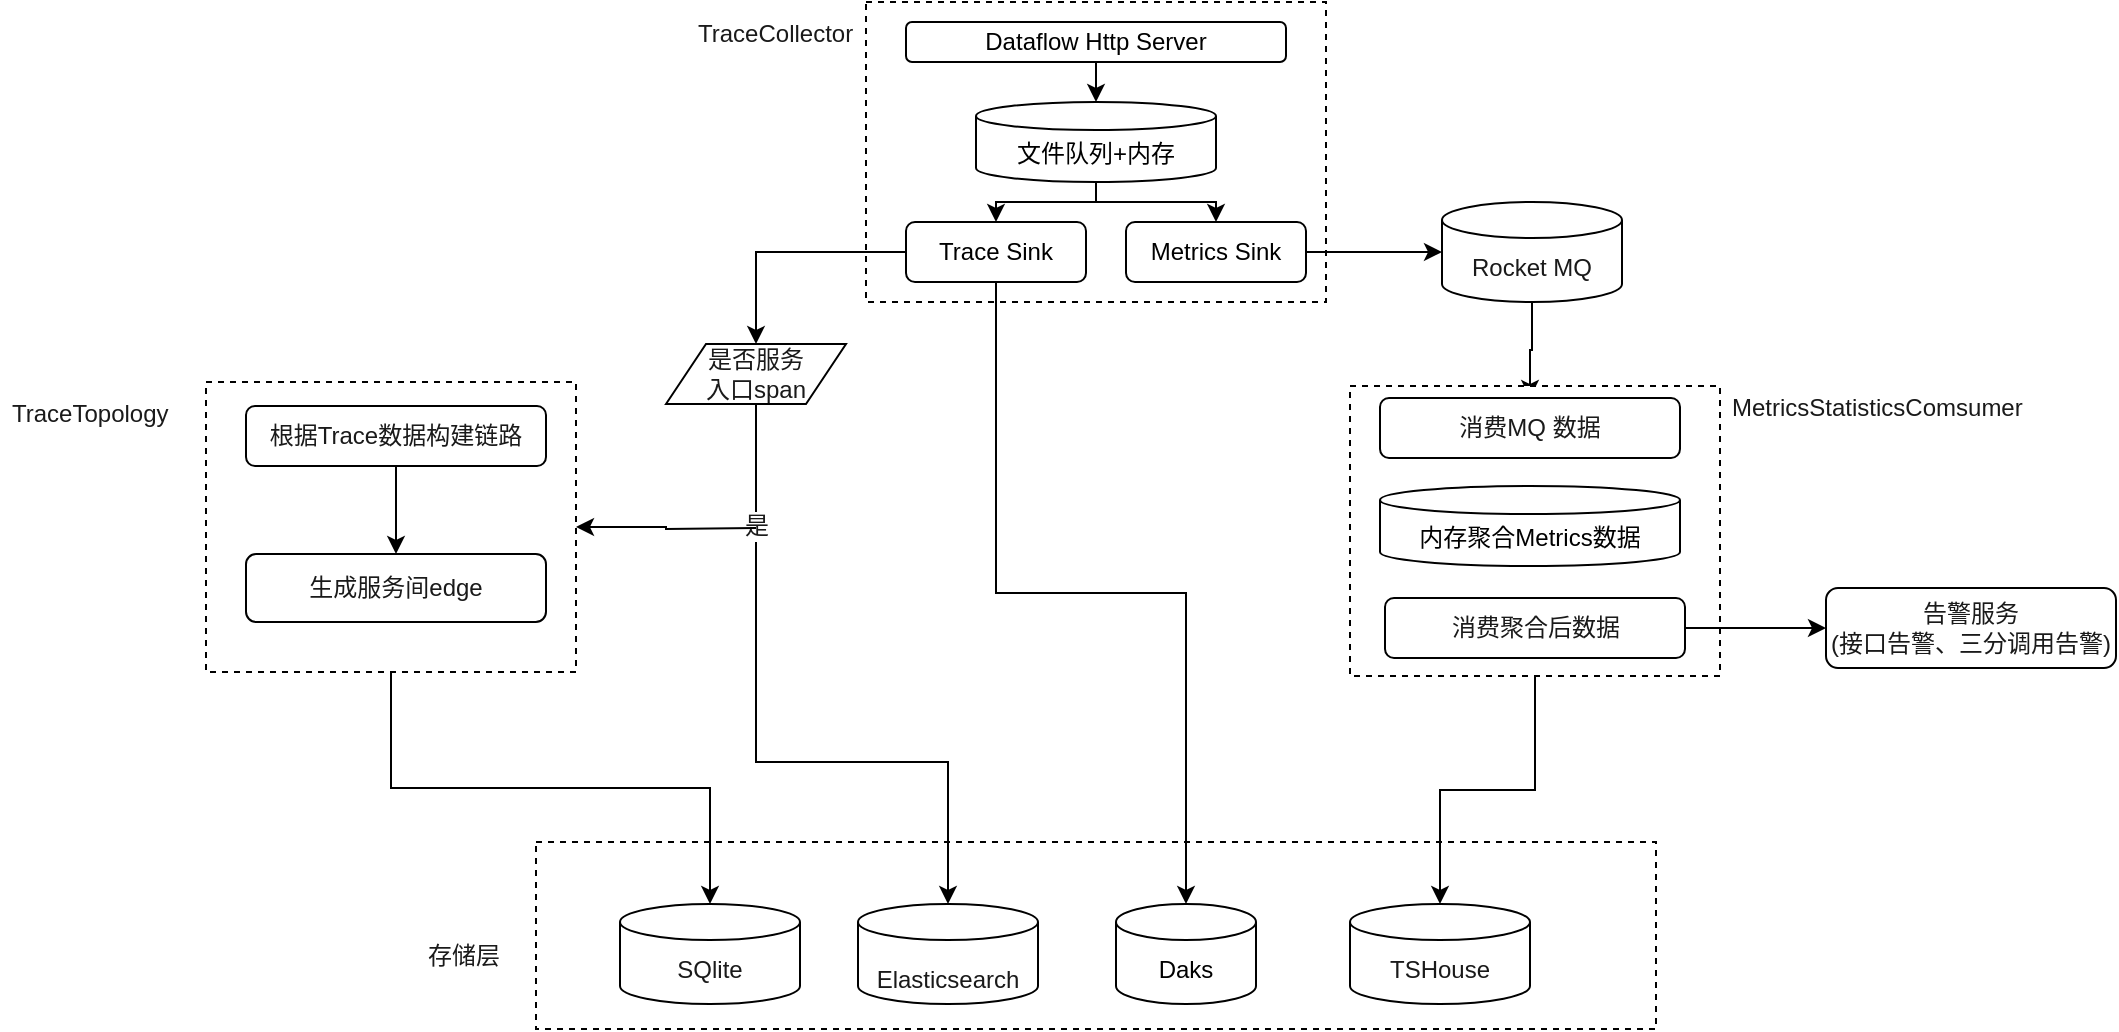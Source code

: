 <mxfile version="17.5.0" type="github">
  <diagram id="hKtjUMWqYmaZytrloHC0" name="Page-1">
    <mxGraphModel dx="1916" dy="591" grid="1" gridSize="10" guides="1" tooltips="1" connect="1" arrows="1" fold="1" page="1" pageScale="1" pageWidth="827" pageHeight="1169" math="0" shadow="0">
      <root>
        <mxCell id="0" />
        <mxCell id="1" parent="0" />
        <mxCell id="lfIt66fBGC96BSfinq6W-47" value="" style="rounded=0;whiteSpace=wrap;html=1;fontFamily=Helvetica;fontSize=12;fontColor=#1A1A1A;fillColor=none;dashed=1;" vertex="1" parent="1">
          <mxGeometry x="95" y="620" width="560" height="93.5" as="geometry" />
        </mxCell>
        <mxCell id="Rig4kMZpJOM9v_A4sQsr-1" value="" style="rounded=0;whiteSpace=wrap;html=1;dashed=1;" parent="1" vertex="1">
          <mxGeometry x="260" y="200" width="230" height="150" as="geometry" />
        </mxCell>
        <mxCell id="lfIt66fBGC96BSfinq6W-7" style="edgeStyle=orthogonalEdgeStyle;rounded=0;orthogonalLoop=1;jettySize=auto;html=1;exitX=0.5;exitY=1;exitDx=0;exitDy=0;entryX=0.5;entryY=0;entryDx=0;entryDy=0;entryPerimeter=0;" edge="1" parent="1" source="lfIt66fBGC96BSfinq6W-1" target="lfIt66fBGC96BSfinq6W-2">
          <mxGeometry relative="1" as="geometry" />
        </mxCell>
        <mxCell id="lfIt66fBGC96BSfinq6W-1" value="Dataflow Http Server" style="rounded=1;whiteSpace=wrap;html=1;" vertex="1" parent="1">
          <mxGeometry x="280" y="210" width="190" height="20" as="geometry" />
        </mxCell>
        <mxCell id="lfIt66fBGC96BSfinq6W-8" style="edgeStyle=orthogonalEdgeStyle;rounded=0;orthogonalLoop=1;jettySize=auto;html=1;exitX=0.5;exitY=1;exitDx=0;exitDy=0;exitPerimeter=0;entryX=0.5;entryY=0;entryDx=0;entryDy=0;" edge="1" parent="1" source="lfIt66fBGC96BSfinq6W-2" target="lfIt66fBGC96BSfinq6W-3">
          <mxGeometry relative="1" as="geometry">
            <Array as="points">
              <mxPoint x="375" y="300" />
              <mxPoint x="325" y="300" />
            </Array>
          </mxGeometry>
        </mxCell>
        <mxCell id="lfIt66fBGC96BSfinq6W-9" style="edgeStyle=orthogonalEdgeStyle;rounded=0;orthogonalLoop=1;jettySize=auto;html=1;exitX=0.5;exitY=1;exitDx=0;exitDy=0;exitPerimeter=0;entryX=0.5;entryY=0;entryDx=0;entryDy=0;" edge="1" parent="1" source="lfIt66fBGC96BSfinq6W-2" target="lfIt66fBGC96BSfinq6W-4">
          <mxGeometry relative="1" as="geometry">
            <Array as="points">
              <mxPoint x="375" y="300" />
              <mxPoint x="435" y="300" />
            </Array>
          </mxGeometry>
        </mxCell>
        <mxCell id="lfIt66fBGC96BSfinq6W-2" value="文件队列+内存" style="shape=cylinder3;whiteSpace=wrap;html=1;boundedLbl=1;backgroundOutline=1;size=7;" vertex="1" parent="1">
          <mxGeometry x="315" y="250" width="120" height="40" as="geometry" />
        </mxCell>
        <mxCell id="lfIt66fBGC96BSfinq6W-14" style="edgeStyle=orthogonalEdgeStyle;rounded=0;orthogonalLoop=1;jettySize=auto;html=1;exitX=0;exitY=0.5;exitDx=0;exitDy=0;fontFamily=Helvetica;fontSize=12;fontColor=#1A1A1A;" edge="1" parent="1" source="lfIt66fBGC96BSfinq6W-3" target="lfIt66fBGC96BSfinq6W-11">
          <mxGeometry relative="1" as="geometry" />
        </mxCell>
        <mxCell id="lfIt66fBGC96BSfinq6W-37" style="edgeStyle=orthogonalEdgeStyle;rounded=0;orthogonalLoop=1;jettySize=auto;html=1;entryX=0.5;entryY=0;entryDx=0;entryDy=0;entryPerimeter=0;fontFamily=Helvetica;fontSize=12;fontColor=#1A1A1A;exitX=0.5;exitY=1;exitDx=0;exitDy=0;" edge="1" parent="1" source="lfIt66fBGC96BSfinq6W-3" target="lfIt66fBGC96BSfinq6W-5">
          <mxGeometry relative="1" as="geometry" />
        </mxCell>
        <mxCell id="lfIt66fBGC96BSfinq6W-3" value="Trace Sink" style="rounded=1;whiteSpace=wrap;html=1;" vertex="1" parent="1">
          <mxGeometry x="280" y="310" width="90" height="30" as="geometry" />
        </mxCell>
        <mxCell id="lfIt66fBGC96BSfinq6W-18" style="edgeStyle=orthogonalEdgeStyle;rounded=0;orthogonalLoop=1;jettySize=auto;html=1;exitX=1;exitY=0.5;exitDx=0;exitDy=0;entryX=0;entryY=0.5;entryDx=0;entryDy=0;entryPerimeter=0;fontFamily=Helvetica;fontSize=12;fontColor=#1A1A1A;" edge="1" parent="1" source="lfIt66fBGC96BSfinq6W-4" target="lfIt66fBGC96BSfinq6W-15">
          <mxGeometry relative="1" as="geometry" />
        </mxCell>
        <mxCell id="lfIt66fBGC96BSfinq6W-4" value="Metrics Sink" style="rounded=1;whiteSpace=wrap;html=1;" vertex="1" parent="1">
          <mxGeometry x="390" y="310" width="90" height="30" as="geometry" />
        </mxCell>
        <mxCell id="lfIt66fBGC96BSfinq6W-5" value="Daks" style="shape=cylinder3;whiteSpace=wrap;html=1;boundedLbl=1;backgroundOutline=1;size=9;" vertex="1" parent="1">
          <mxGeometry x="385" y="651" width="70" height="50" as="geometry" />
        </mxCell>
        <mxCell id="lfIt66fBGC96BSfinq6W-6" value="&lt;a href=&quot;https://www.elastic.co/cn/elasticsearch/&quot; target=&quot;_blank&quot; style=&quot;outline: 0px ; text-align: left ; background-color: rgb(255 , 255 , 255)&quot;&gt;&lt;h3 class=&quot;LC20lb MBeuO DKV0Md&quot; style=&quot;font-weight: normal ; margin: 0px 0px 3px ; padding: 10px 0px 0px ; line-height: 1.3 ; display: inline-block&quot;&gt;&lt;font style=&quot;font-size: 12px&quot; color=&quot;#1a1a1a&quot;&gt;Elasticsearch&lt;/font&gt;&lt;/h3&gt;&lt;/a&gt;" style="shape=cylinder3;whiteSpace=wrap;html=1;boundedLbl=1;backgroundOutline=1;size=9;" vertex="1" parent="1">
          <mxGeometry x="256" y="651" width="90" height="50" as="geometry" />
        </mxCell>
        <mxCell id="lfIt66fBGC96BSfinq6W-12" style="edgeStyle=orthogonalEdgeStyle;rounded=0;orthogonalLoop=1;jettySize=auto;html=1;entryX=0.5;entryY=0;entryDx=0;entryDy=0;entryPerimeter=0;fontFamily=Helvetica;fontSize=12;fontColor=#1A1A1A;" edge="1" parent="1" source="lfIt66fBGC96BSfinq6W-11" target="lfIt66fBGC96BSfinq6W-6">
          <mxGeometry relative="1" as="geometry">
            <Array as="points">
              <mxPoint x="205" y="580" />
            </Array>
          </mxGeometry>
        </mxCell>
        <mxCell id="lfIt66fBGC96BSfinq6W-13" value="是" style="edgeLabel;html=1;align=center;verticalAlign=middle;resizable=0;points=[];fontSize=12;fontFamily=Helvetica;fontColor=#1A1A1A;" vertex="1" connectable="0" parent="lfIt66fBGC96BSfinq6W-12">
          <mxGeometry x="-0.233" y="-2" relative="1" as="geometry">
            <mxPoint x="2" y="-72" as="offset" />
          </mxGeometry>
        </mxCell>
        <mxCell id="lfIt66fBGC96BSfinq6W-39" style="edgeStyle=orthogonalEdgeStyle;rounded=0;orthogonalLoop=1;jettySize=auto;html=1;entryX=1;entryY=0.5;entryDx=0;entryDy=0;fontFamily=Helvetica;fontSize=12;fontColor=#1A1A1A;" edge="1" parent="1" target="lfIt66fBGC96BSfinq6W-38">
          <mxGeometry relative="1" as="geometry">
            <mxPoint x="205" y="463" as="sourcePoint" />
          </mxGeometry>
        </mxCell>
        <mxCell id="lfIt66fBGC96BSfinq6W-11" value="是否服务&lt;br&gt;入口span" style="shape=parallelogram;perimeter=parallelogramPerimeter;whiteSpace=wrap;html=1;fixedSize=1;fontFamily=Helvetica;fontSize=12;fontColor=#1A1A1A;" vertex="1" parent="1">
          <mxGeometry x="160" y="371" width="90" height="30" as="geometry" />
        </mxCell>
        <mxCell id="lfIt66fBGC96BSfinq6W-32" style="edgeStyle=orthogonalEdgeStyle;rounded=0;orthogonalLoop=1;jettySize=auto;html=1;entryX=0.5;entryY=0;entryDx=0;entryDy=0;fontFamily=Helvetica;fontSize=12;fontColor=#1A1A1A;" edge="1" parent="1" source="lfIt66fBGC96BSfinq6W-15" target="lfIt66fBGC96BSfinq6W-22">
          <mxGeometry relative="1" as="geometry" />
        </mxCell>
        <mxCell id="lfIt66fBGC96BSfinq6W-15" value="&lt;font color=&quot;#1a1a1a&quot;&gt;Rocket MQ&lt;/font&gt;" style="shape=cylinder3;whiteSpace=wrap;html=1;boundedLbl=1;backgroundOutline=1;size=9;" vertex="1" parent="1">
          <mxGeometry x="548" y="300" width="90" height="50" as="geometry" />
        </mxCell>
        <mxCell id="lfIt66fBGC96BSfinq6W-29" style="edgeStyle=orthogonalEdgeStyle;rounded=0;orthogonalLoop=1;jettySize=auto;html=1;fontFamily=Helvetica;fontSize=12;fontColor=#1A1A1A;exitX=0.5;exitY=1;exitDx=0;exitDy=0;" edge="1" parent="1" source="lfIt66fBGC96BSfinq6W-16" target="lfIt66fBGC96BSfinq6W-27">
          <mxGeometry relative="1" as="geometry" />
        </mxCell>
        <mxCell id="lfIt66fBGC96BSfinq6W-16" value="" style="rounded=0;whiteSpace=wrap;html=1;fontFamily=Helvetica;fontSize=12;fontColor=#1A1A1A;dashed=1;" vertex="1" parent="1">
          <mxGeometry x="502" y="392" width="185" height="145" as="geometry" />
        </mxCell>
        <mxCell id="lfIt66fBGC96BSfinq6W-17" value="TraceCollector" style="text;strokeColor=none;fillColor=none;align=left;verticalAlign=middle;spacingLeft=4;spacingRight=4;overflow=hidden;points=[[0,0.5],[1,0.5]];portConstraint=eastwest;rotatable=0;fontFamily=Helvetica;fontSize=12;fontColor=#1A1A1A;" vertex="1" parent="1">
          <mxGeometry x="170" y="200" width="90" height="30" as="geometry" />
        </mxCell>
        <mxCell id="lfIt66fBGC96BSfinq6W-19" value="MetricsStatisticsComsumer" style="text;strokeColor=none;fillColor=none;align=left;verticalAlign=middle;spacingLeft=4;spacingRight=4;overflow=hidden;points=[[0,0.5],[1,0.5]];portConstraint=eastwest;rotatable=0;fontFamily=Helvetica;fontSize=12;fontColor=#1A1A1A;" vertex="1" parent="1">
          <mxGeometry x="687" y="387" width="160" height="30" as="geometry" />
        </mxCell>
        <mxCell id="lfIt66fBGC96BSfinq6W-21" value="告警服务&lt;br&gt;(接口告警、三分调用告警)" style="rounded=1;whiteSpace=wrap;html=1;fontFamily=Helvetica;fontSize=12;fontColor=#1A1A1A;" vertex="1" parent="1">
          <mxGeometry x="740" y="493" width="145" height="40" as="geometry" />
        </mxCell>
        <mxCell id="lfIt66fBGC96BSfinq6W-22" value="消费MQ 数据" style="rounded=1;whiteSpace=wrap;html=1;fontFamily=Helvetica;fontSize=12;fontColor=#1A1A1A;" vertex="1" parent="1">
          <mxGeometry x="517" y="398" width="150" height="30" as="geometry" />
        </mxCell>
        <mxCell id="lfIt66fBGC96BSfinq6W-25" value="内存聚合Metrics数据" style="shape=cylinder3;whiteSpace=wrap;html=1;boundedLbl=1;backgroundOutline=1;size=7;" vertex="1" parent="1">
          <mxGeometry x="517" y="442" width="150" height="40" as="geometry" />
        </mxCell>
        <mxCell id="lfIt66fBGC96BSfinq6W-34" style="edgeStyle=orthogonalEdgeStyle;rounded=0;orthogonalLoop=1;jettySize=auto;html=1;entryX=0;entryY=0.5;entryDx=0;entryDy=0;fontFamily=Helvetica;fontSize=12;fontColor=#1A1A1A;" edge="1" parent="1" source="lfIt66fBGC96BSfinq6W-26" target="lfIt66fBGC96BSfinq6W-21">
          <mxGeometry relative="1" as="geometry" />
        </mxCell>
        <mxCell id="lfIt66fBGC96BSfinq6W-26" value="消费聚合后数据" style="rounded=1;whiteSpace=wrap;html=1;fontFamily=Helvetica;fontSize=12;fontColor=#1A1A1A;" vertex="1" parent="1">
          <mxGeometry x="519.5" y="498" width="150" height="30" as="geometry" />
        </mxCell>
        <mxCell id="lfIt66fBGC96BSfinq6W-27" value="&lt;font color=&quot;#1a1a1a&quot;&gt;TSHouse&lt;/font&gt;" style="shape=cylinder3;whiteSpace=wrap;html=1;boundedLbl=1;backgroundOutline=1;size=9;fillColor=default;" vertex="1" parent="1">
          <mxGeometry x="502" y="651" width="90" height="50" as="geometry" />
        </mxCell>
        <mxCell id="lfIt66fBGC96BSfinq6W-46" style="edgeStyle=orthogonalEdgeStyle;rounded=0;orthogonalLoop=1;jettySize=auto;html=1;exitX=0.5;exitY=1;exitDx=0;exitDy=0;entryX=0.5;entryY=0;entryDx=0;entryDy=0;entryPerimeter=0;fontFamily=Helvetica;fontSize=12;fontColor=#1A1A1A;" edge="1" parent="1" source="lfIt66fBGC96BSfinq6W-38" target="lfIt66fBGC96BSfinq6W-45">
          <mxGeometry relative="1" as="geometry" />
        </mxCell>
        <mxCell id="lfIt66fBGC96BSfinq6W-38" value="" style="rounded=0;whiteSpace=wrap;html=1;fontFamily=Helvetica;fontSize=12;fontColor=#1A1A1A;dashed=1;" vertex="1" parent="1">
          <mxGeometry x="-70" y="390" width="185" height="145" as="geometry" />
        </mxCell>
        <mxCell id="lfIt66fBGC96BSfinq6W-40" value="TraceTopology" style="text;strokeColor=none;fillColor=none;align=left;verticalAlign=middle;spacingLeft=4;spacingRight=4;overflow=hidden;points=[[0,0.5],[1,0.5]];portConstraint=eastwest;rotatable=0;fontFamily=Helvetica;fontSize=12;fontColor=#1A1A1A;" vertex="1" parent="1">
          <mxGeometry x="-173" y="390" width="90" height="30" as="geometry" />
        </mxCell>
        <mxCell id="lfIt66fBGC96BSfinq6W-44" style="edgeStyle=orthogonalEdgeStyle;rounded=0;orthogonalLoop=1;jettySize=auto;html=1;exitX=0.5;exitY=1;exitDx=0;exitDy=0;fontFamily=Helvetica;fontSize=12;fontColor=#1A1A1A;" edge="1" parent="1" source="lfIt66fBGC96BSfinq6W-42" target="lfIt66fBGC96BSfinq6W-43">
          <mxGeometry relative="1" as="geometry" />
        </mxCell>
        <mxCell id="lfIt66fBGC96BSfinq6W-42" value="根据Trace数据构建链路" style="rounded=1;whiteSpace=wrap;html=1;fontFamily=Helvetica;fontSize=12;fontColor=#1A1A1A;fillColor=default;" vertex="1" parent="1">
          <mxGeometry x="-50" y="402" width="150" height="30" as="geometry" />
        </mxCell>
        <mxCell id="lfIt66fBGC96BSfinq6W-43" value="生成服务间edge&lt;span style=&quot;color: rgba(0 , 0 , 0 , 0) ; font-family: monospace ; font-size: 0px&quot;&gt;%3CmxGraphModel%3E%3Croot%3E%3CmxCell%20id%3D%220%22%2F%3E%3CmxCell%20id%3D%221%22%20parent%3D%220%22%2F%3E%3CmxCell%20id%3D%222%22%20value%3D%22TraceCollector%22%20style%3D%22text%3BstrokeColor%3Dnone%3BfillColor%3Dnone%3Balign%3Dleft%3BverticalAlign%3Dmiddle%3BspacingLeft%3D4%3BspacingRight%3D4%3Boverflow%3Dhidden%3Bpoints%3D%5B%5B0%2C0.5%5D%2C%5B1%2C0.5%5D%5D%3BportConstraint%3Deastwest%3Brotatable%3D0%3BfontFamily%3DHelvetica%3BfontSize%3D12%3BfontColor%3D%231A1A1A%3B%22%20vertex%3D%221%22%20parent%3D%221%22%3E%3CmxGeometry%20x%3D%22170%22%20y%3D%22200%22%20width%3D%2290%22%20height%3D%2230%22%20as%3D%22geometry%22%2F%3E%3C%2FmxCell%3E%3C%2Froot%3E%3C%2FmxGraphModel%3E&lt;/span&gt;" style="rounded=1;whiteSpace=wrap;html=1;fontFamily=Helvetica;fontSize=12;fontColor=#1A1A1A;fillColor=default;" vertex="1" parent="1">
          <mxGeometry x="-50" y="476" width="150" height="34" as="geometry" />
        </mxCell>
        <mxCell id="lfIt66fBGC96BSfinq6W-45" value="&lt;font color=&quot;#1a1a1a&quot;&gt;SQlite&lt;/font&gt;" style="shape=cylinder3;whiteSpace=wrap;html=1;boundedLbl=1;backgroundOutline=1;size=9;" vertex="1" parent="1">
          <mxGeometry x="137" y="651" width="90" height="50" as="geometry" />
        </mxCell>
        <mxCell id="lfIt66fBGC96BSfinq6W-48" value="存储层" style="text;strokeColor=none;fillColor=none;align=left;verticalAlign=middle;spacingLeft=4;spacingRight=4;overflow=hidden;points=[[0,0.5],[1,0.5]];portConstraint=eastwest;rotatable=0;fontFamily=Helvetica;fontSize=12;fontColor=#1A1A1A;" vertex="1" parent="1">
          <mxGeometry x="35" y="661" width="90" height="30" as="geometry" />
        </mxCell>
      </root>
    </mxGraphModel>
  </diagram>
</mxfile>
